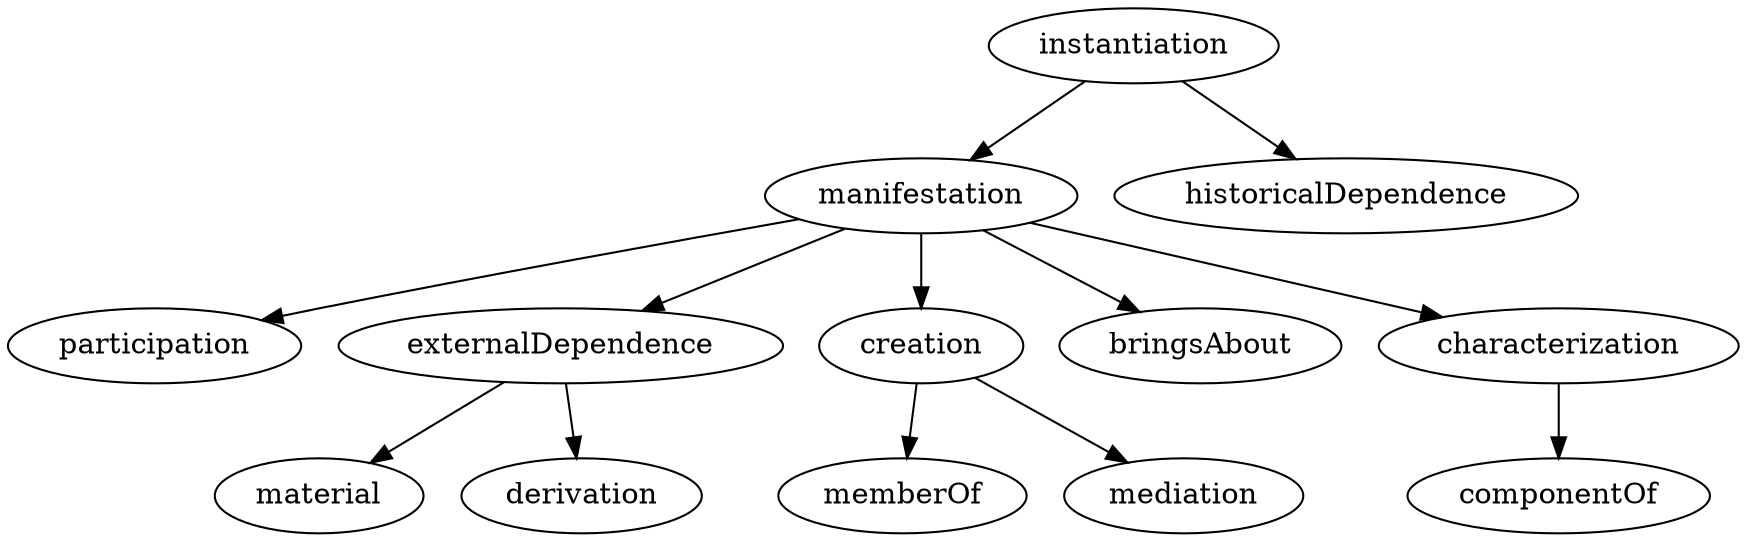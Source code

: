 strict digraph  {
instantiation;
manifestation;
historicalDependence;
participation;
externalDependence;
creation;
bringsAbout;
characterization;
memberOf;
mediation;
material;
derivation;
componentOf;
instantiation -> manifestation;
instantiation -> historicalDependence;
manifestation -> participation;
manifestation -> externalDependence;
manifestation -> creation;
manifestation -> bringsAbout;
manifestation -> characterization;
externalDependence -> material;
externalDependence -> derivation;
creation -> memberOf;
creation -> mediation;
characterization -> componentOf;
}
